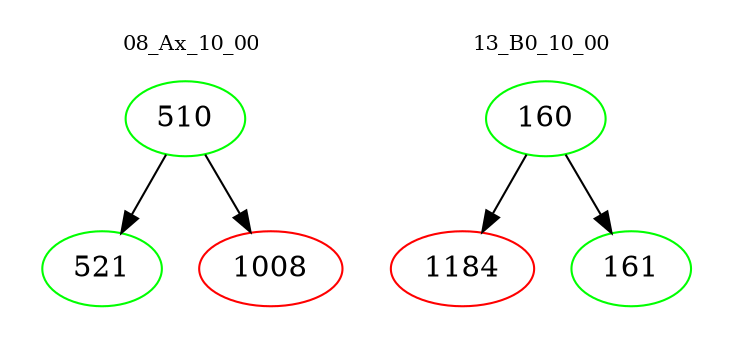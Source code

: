 digraph{
subgraph cluster_0 {
color = white
label = "08_Ax_10_00";
fontsize=10;
T0_510 [label="510", color="green"]
T0_510 -> T0_521 [color="black"]
T0_521 [label="521", color="green"]
T0_510 -> T0_1008 [color="black"]
T0_1008 [label="1008", color="red"]
}
subgraph cluster_1 {
color = white
label = "13_B0_10_00";
fontsize=10;
T1_160 [label="160", color="green"]
T1_160 -> T1_1184 [color="black"]
T1_1184 [label="1184", color="red"]
T1_160 -> T1_161 [color="black"]
T1_161 [label="161", color="green"]
}
}
